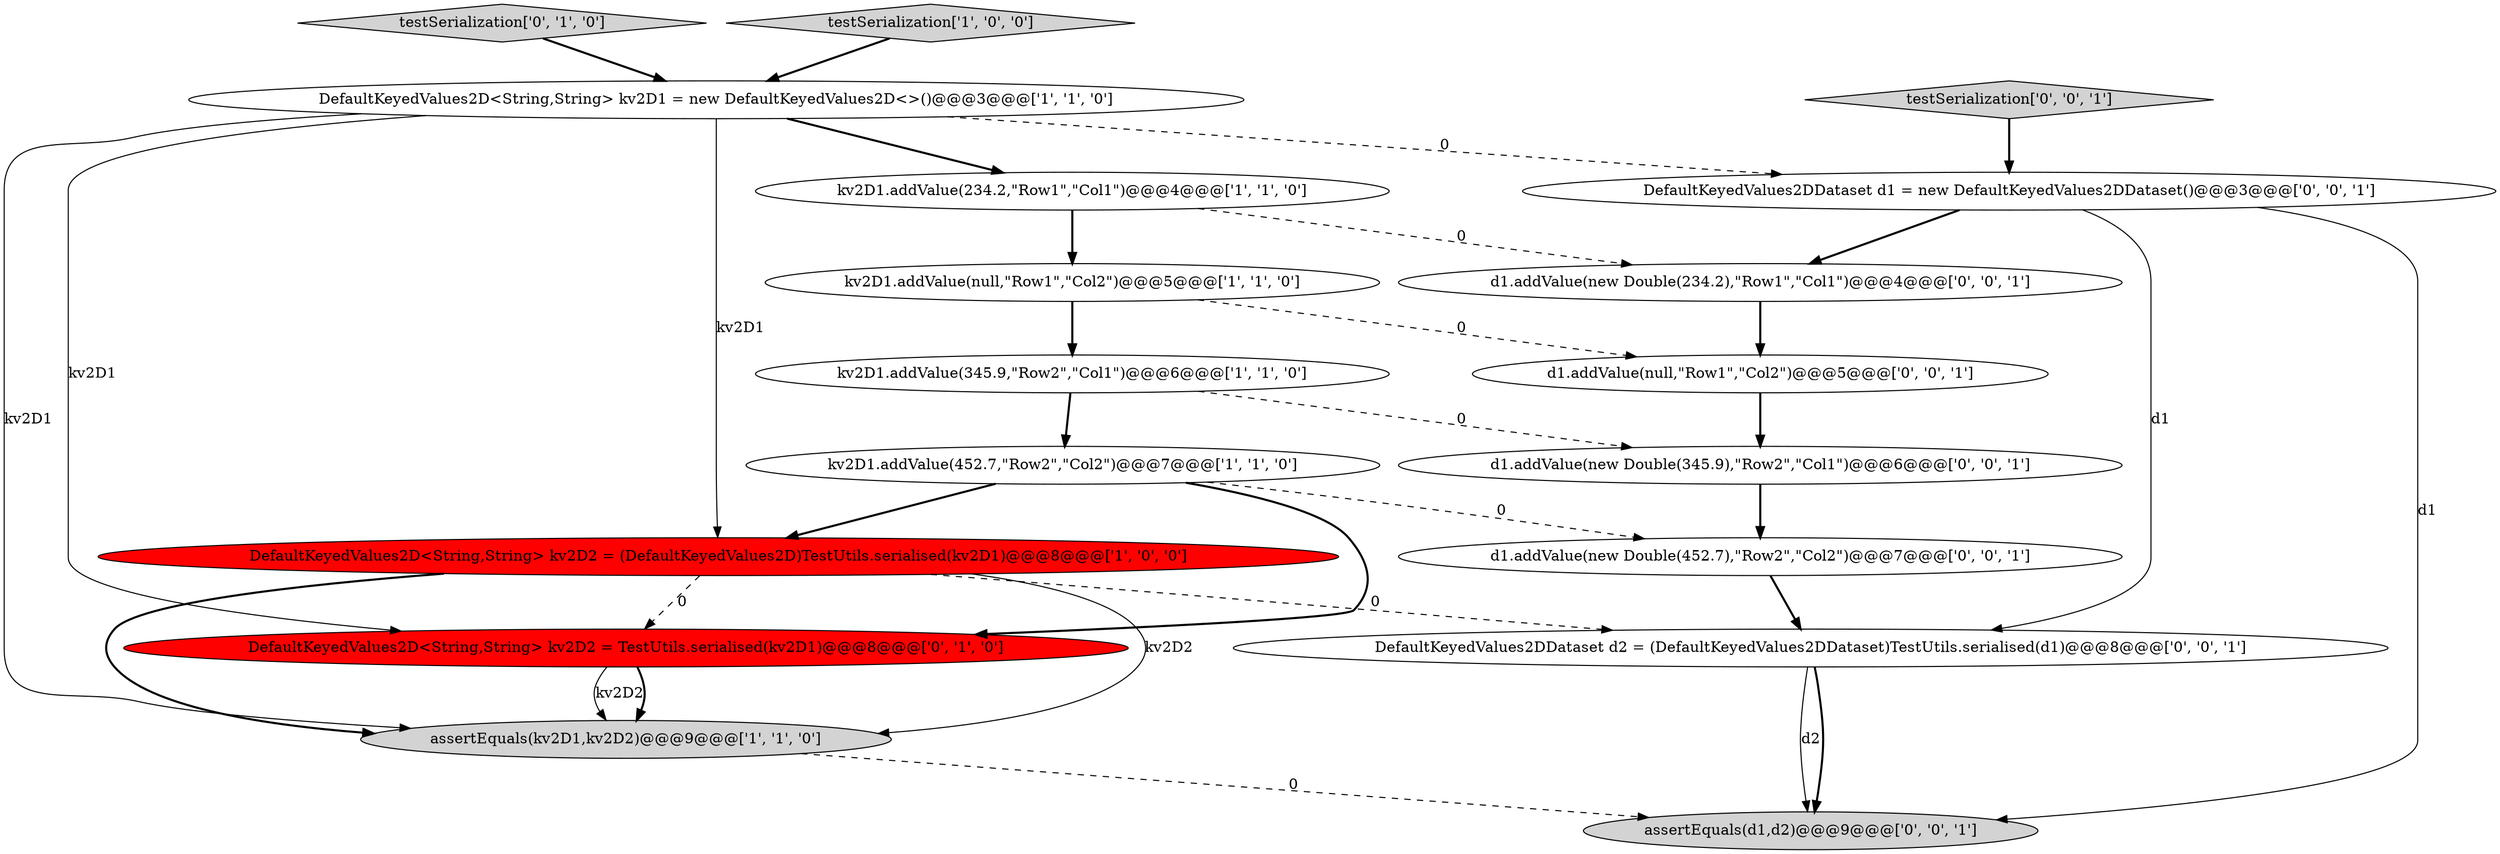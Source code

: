 digraph {
9 [style = filled, label = "DefaultKeyedValues2D<String,String> kv2D2 = TestUtils.serialised(kv2D1)@@@8@@@['0', '1', '0']", fillcolor = red, shape = ellipse image = "AAA1AAABBB2BBB"];
15 [style = filled, label = "assertEquals(d1,d2)@@@9@@@['0', '0', '1']", fillcolor = lightgray, shape = ellipse image = "AAA0AAABBB3BBB"];
14 [style = filled, label = "d1.addValue(new Double(234.2),\"Row1\",\"Col1\")@@@4@@@['0', '0', '1']", fillcolor = white, shape = ellipse image = "AAA0AAABBB3BBB"];
12 [style = filled, label = "d1.addValue(new Double(452.7),\"Row2\",\"Col2\")@@@7@@@['0', '0', '1']", fillcolor = white, shape = ellipse image = "AAA0AAABBB3BBB"];
13 [style = filled, label = "d1.addValue(null,\"Row1\",\"Col2\")@@@5@@@['0', '0', '1']", fillcolor = white, shape = ellipse image = "AAA0AAABBB3BBB"];
1 [style = filled, label = "kv2D1.addValue(234.2,\"Row1\",\"Col1\")@@@4@@@['1', '1', '0']", fillcolor = white, shape = ellipse image = "AAA0AAABBB1BBB"];
0 [style = filled, label = "kv2D1.addValue(null,\"Row1\",\"Col2\")@@@5@@@['1', '1', '0']", fillcolor = white, shape = ellipse image = "AAA0AAABBB1BBB"];
11 [style = filled, label = "DefaultKeyedValues2DDataset d2 = (DefaultKeyedValues2DDataset)TestUtils.serialised(d1)@@@8@@@['0', '0', '1']", fillcolor = white, shape = ellipse image = "AAA0AAABBB3BBB"];
5 [style = filled, label = "kv2D1.addValue(345.9,\"Row2\",\"Col1\")@@@6@@@['1', '1', '0']", fillcolor = white, shape = ellipse image = "AAA0AAABBB1BBB"];
8 [style = filled, label = "testSerialization['0', '1', '0']", fillcolor = lightgray, shape = diamond image = "AAA0AAABBB2BBB"];
17 [style = filled, label = "testSerialization['0', '0', '1']", fillcolor = lightgray, shape = diamond image = "AAA0AAABBB3BBB"];
10 [style = filled, label = "DefaultKeyedValues2DDataset d1 = new DefaultKeyedValues2DDataset()@@@3@@@['0', '0', '1']", fillcolor = white, shape = ellipse image = "AAA0AAABBB3BBB"];
2 [style = filled, label = "kv2D1.addValue(452.7,\"Row2\",\"Col2\")@@@7@@@['1', '1', '0']", fillcolor = white, shape = ellipse image = "AAA0AAABBB1BBB"];
4 [style = filled, label = "DefaultKeyedValues2D<String,String> kv2D2 = (DefaultKeyedValues2D)TestUtils.serialised(kv2D1)@@@8@@@['1', '0', '0']", fillcolor = red, shape = ellipse image = "AAA1AAABBB1BBB"];
7 [style = filled, label = "DefaultKeyedValues2D<String,String> kv2D1 = new DefaultKeyedValues2D<>()@@@3@@@['1', '1', '0']", fillcolor = white, shape = ellipse image = "AAA0AAABBB1BBB"];
6 [style = filled, label = "testSerialization['1', '0', '0']", fillcolor = lightgray, shape = diamond image = "AAA0AAABBB1BBB"];
16 [style = filled, label = "d1.addValue(new Double(345.9),\"Row2\",\"Col1\")@@@6@@@['0', '0', '1']", fillcolor = white, shape = ellipse image = "AAA0AAABBB3BBB"];
3 [style = filled, label = "assertEquals(kv2D1,kv2D2)@@@9@@@['1', '1', '0']", fillcolor = lightgray, shape = ellipse image = "AAA0AAABBB1BBB"];
17->10 [style = bold, label=""];
7->4 [style = solid, label="kv2D1"];
4->3 [style = bold, label=""];
10->11 [style = solid, label="d1"];
7->1 [style = bold, label=""];
1->14 [style = dashed, label="0"];
10->14 [style = bold, label=""];
12->11 [style = bold, label=""];
7->3 [style = solid, label="kv2D1"];
1->0 [style = bold, label=""];
2->9 [style = bold, label=""];
11->15 [style = solid, label="d2"];
2->4 [style = bold, label=""];
13->16 [style = bold, label=""];
11->15 [style = bold, label=""];
8->7 [style = bold, label=""];
5->16 [style = dashed, label="0"];
4->9 [style = dashed, label="0"];
2->12 [style = dashed, label="0"];
5->2 [style = bold, label=""];
9->3 [style = solid, label="kv2D2"];
10->15 [style = solid, label="d1"];
7->9 [style = solid, label="kv2D1"];
4->3 [style = solid, label="kv2D2"];
0->13 [style = dashed, label="0"];
3->15 [style = dashed, label="0"];
9->3 [style = bold, label=""];
7->10 [style = dashed, label="0"];
14->13 [style = bold, label=""];
4->11 [style = dashed, label="0"];
6->7 [style = bold, label=""];
16->12 [style = bold, label=""];
0->5 [style = bold, label=""];
}
